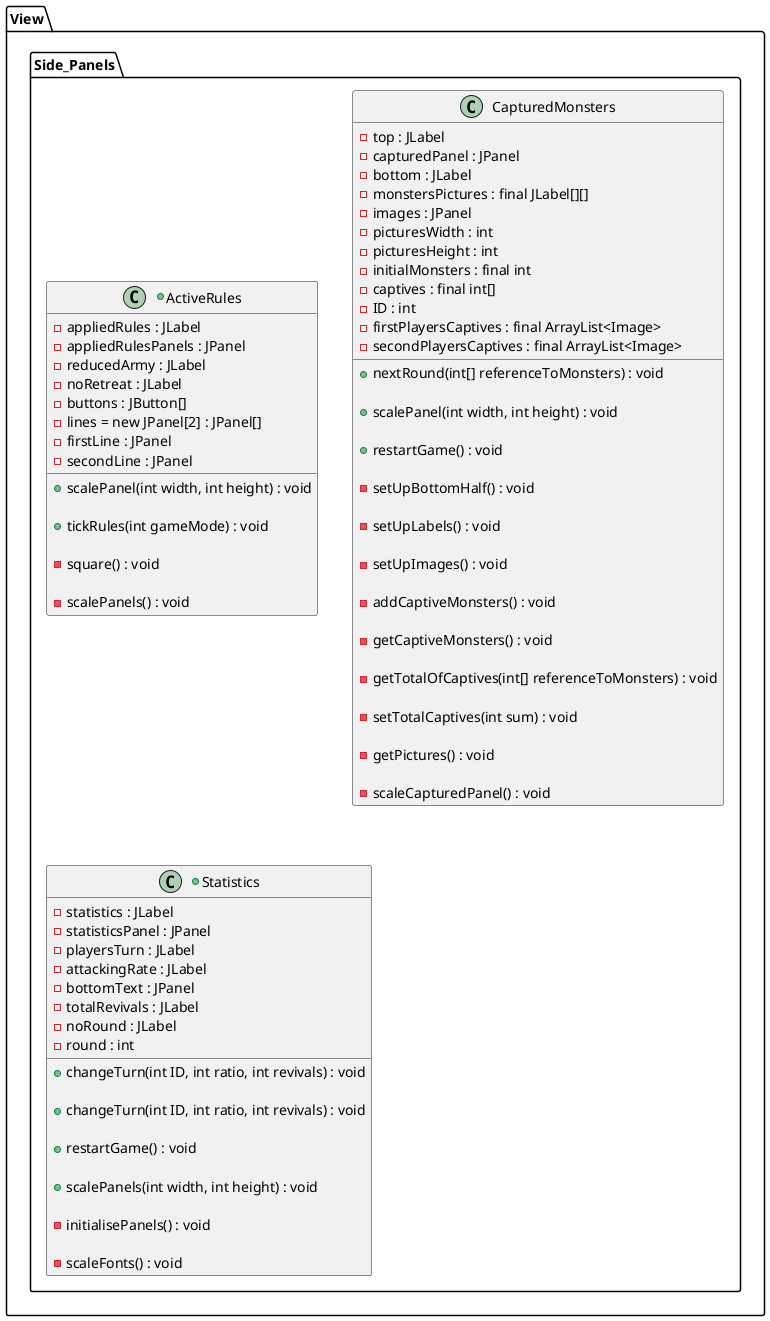 @startuml

package View{
package Side_Panels{

+class ActiveRules{

    - appliedRules : JLabel
    - appliedRulesPanels : JPanel
    - reducedArmy : JLabel
    - noRetreat : JLabel
    - buttons : JButton[]
    - lines = new JPanel[2] : JPanel[]
    - firstLine : JPanel
    - secondLine : JPanel

    + scalePanel(int width, int height) : void

    + tickRules(int gameMode) : void

    - square() : void

    - scalePanels() : void

}

class CapturedMonsters{

    - top : JLabel
    - capturedPanel : JPanel
    - bottom : JLabel
    - monstersPictures : final JLabel[][]
    - images : JPanel
    - picturesWidth : int
    - picturesHeight : int
    - initialMonsters : final int
    - captives : final int[]
    - ID : int
    - firstPlayersCaptives : final ArrayList<Image>
    - secondPlayersCaptives : final ArrayList<Image>

    + nextRound(int[] referenceToMonsters) : void

    + scalePanel(int width, int height) : void

    + restartGame() : void

    - setUpBottomHalf() : void

    - setUpLabels() : void

    - setUpImages() : void

    - addCaptiveMonsters() : void

    - getCaptiveMonsters() : void

    - getTotalOfCaptives(int[] referenceToMonsters) : void

    -  setTotalCaptives(int sum) : void

    - getPictures() : void

    - scaleCapturedPanel() : void

}

+class Statistics{

    - statistics : JLabel
    - statisticsPanel : JPanel
    - playersTurn : JLabel
    - attackingRate : JLabel
    - bottomText : JPanel
    - totalRevivals : JLabel
    - noRound : JLabel
    - round : int

    + changeTurn(int ID, int ratio, int revivals) : void

    + changeTurn(int ID, int ratio, int revivals) : void

    + restartGame() : void

    + scalePanels(int width, int height) : void

    - initialisePanels() : void

    - scaleFonts() : void

}


}
}

@enduml